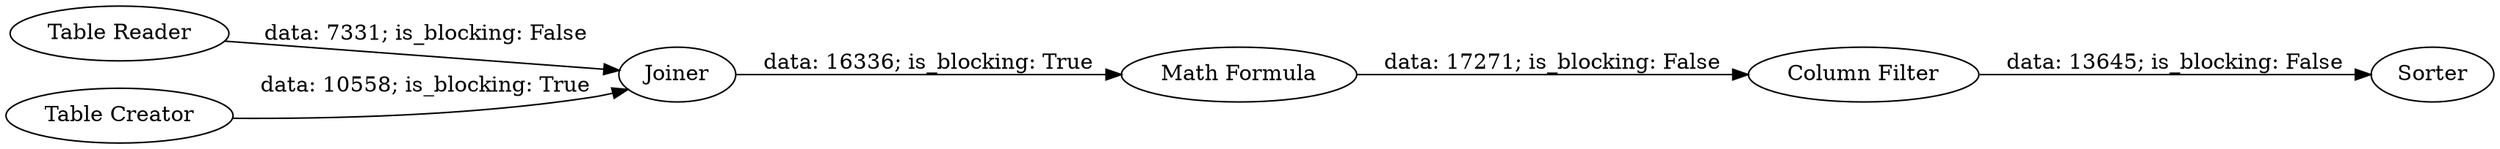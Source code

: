 digraph {
	"-4091967442235678913_85" [label="Column Filter"]
	"-4091967442235678913_81" [label="Table Reader"]
	"-4091967442235678913_86" [label=Sorter]
	"-4091967442235678913_82" [label="Table Creator"]
	"-4091967442235678913_84" [label="Math Formula"]
	"-4091967442235678913_83" [label=Joiner]
	"-4091967442235678913_85" -> "-4091967442235678913_86" [label="data: 13645; is_blocking: False"]
	"-4091967442235678913_81" -> "-4091967442235678913_83" [label="data: 7331; is_blocking: False"]
	"-4091967442235678913_83" -> "-4091967442235678913_84" [label="data: 16336; is_blocking: True"]
	"-4091967442235678913_82" -> "-4091967442235678913_83" [label="data: 10558; is_blocking: True"]
	"-4091967442235678913_84" -> "-4091967442235678913_85" [label="data: 17271; is_blocking: False"]
	rankdir=LR
}
